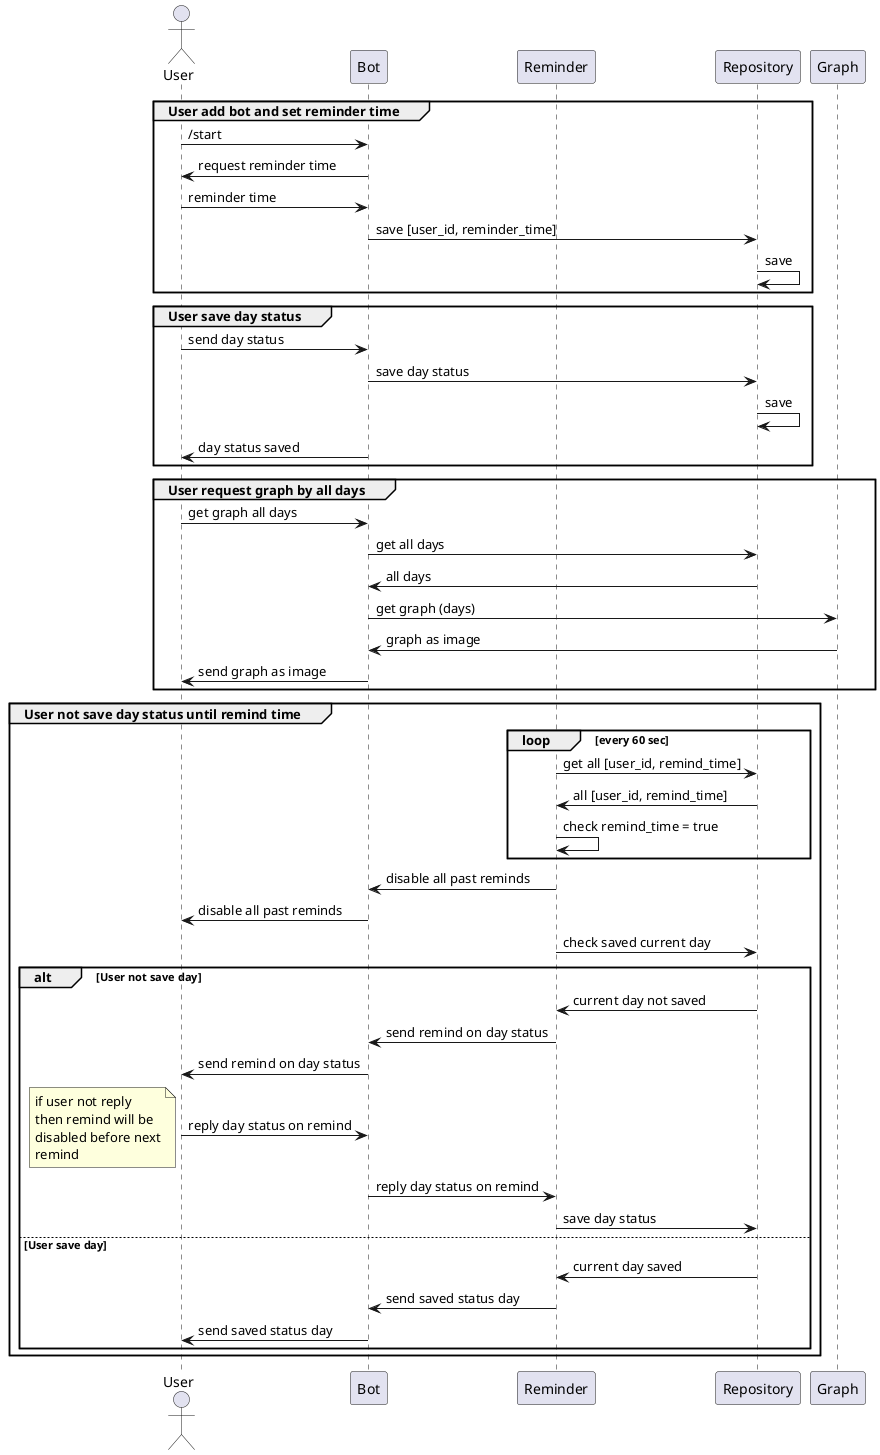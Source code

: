 @startuml

actor User as User
participant Bot as Bot
participant Reminder as Reminder
participant Repository as Rep
participant Graph as Graph

group User add bot and set reminder time
  User -> Bot: /start
  Bot -> User: request reminder time
  User -> Bot: reminder time
  Bot -> Rep: save [user_id, reminder_time]
  Rep-> Rep: save
end

group User save day status
  User -> Bot: send day status
  Bot -> Rep: save day status
  Rep-> Rep: save
  Bot -> User: day status saved
end

group User request graph by all days
  User -> Bot: get graph all days
  Bot -> Rep: get all days
  Rep-> Bot: all days
  Bot -> Graph: get graph (days)
  Graph -> Bot: graph as image
  Bot -> User: send graph as image
end

group User not save day status until remind time
  loop every 60 sec
    Reminder -> Rep: get all [user_id, remind_time]
    Rep -> Reminder: all [user_id, remind_time]
    Reminder -> Reminder: check remind_time = true
  end

  Reminder -> Bot: disable all past reminds
  Bot -> User: disable all past reminds
  Reminder -> Rep: check saved current day

  alt User not save day
    Rep -> Reminder: current day not saved
    Reminder -> Bot: send remind on day status
    Bot -> User: send remind on day status
    User -> Bot: reply day status on remind
    note left
      if user not reply
      then remind will be
      disabled before next
      remind
    end note
    Bot -> Reminder: reply day status on remind
    Reminder -> Rep: save day status
  else User save day
    Rep -> Reminder: current day saved
    Reminder -> Bot: send saved status day
    Bot -> User: send saved status day
  end
end

@enduml
